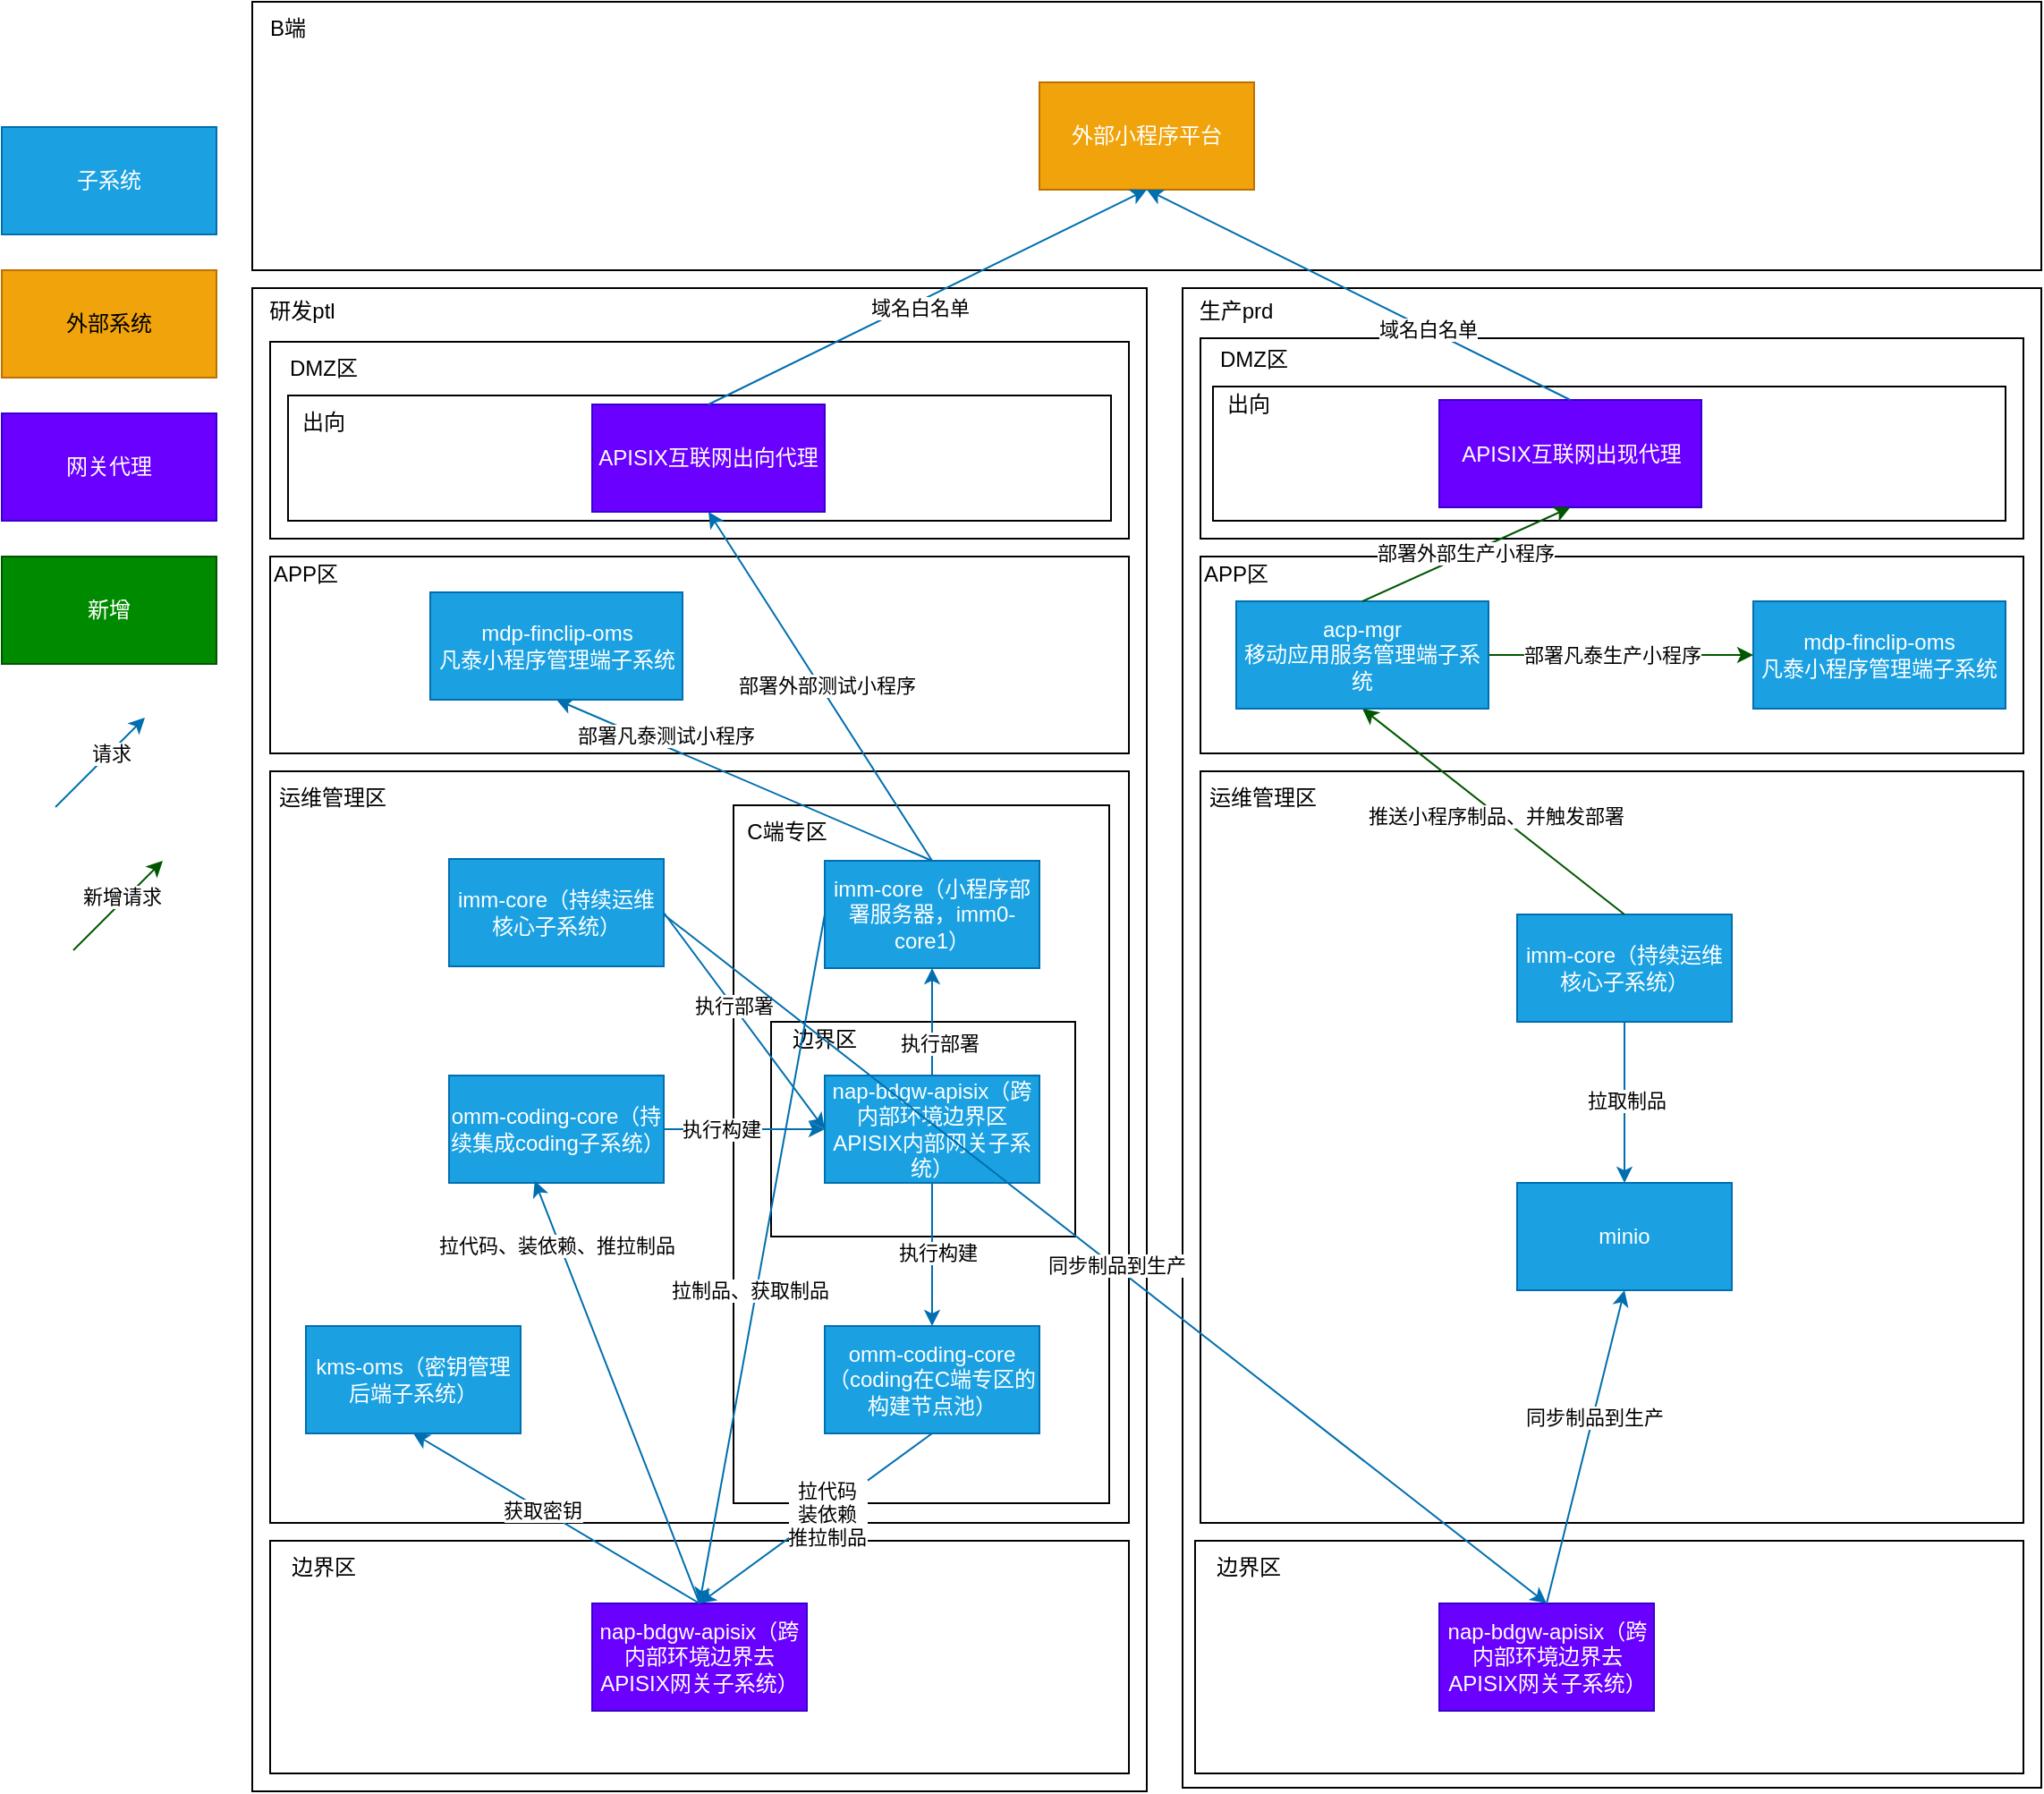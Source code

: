 <mxfile version="21.6.5" type="github">
  <diagram name="第 1 页" id="EOG2HZ5_NcPLtCkEs77e">
    <mxGraphModel dx="2220" dy="2342" grid="1" gridSize="10" guides="1" tooltips="1" connect="1" arrows="1" fold="1" page="1" pageScale="1" pageWidth="827" pageHeight="1169" math="0" shadow="0">
      <root>
        <mxCell id="0" />
        <mxCell id="1" parent="0" />
        <mxCell id="6PQGACXjwFTCAQi2liqI-1" value="" style="rounded=0;whiteSpace=wrap;html=1;" parent="1" vertex="1">
          <mxGeometry x="250" y="-130" width="500" height="840" as="geometry" />
        </mxCell>
        <mxCell id="6PQGACXjwFTCAQi2liqI-2" value="" style="whiteSpace=wrap;html=1;" parent="1" vertex="1">
          <mxGeometry x="260" y="140" width="480" height="420" as="geometry" />
        </mxCell>
        <mxCell id="6PQGACXjwFTCAQi2liqI-3" value="" style="rounded=0;whiteSpace=wrap;html=1;" parent="1" vertex="1">
          <mxGeometry x="320" y="600" width="120" height="60" as="geometry" />
        </mxCell>
        <mxCell id="6PQGACXjwFTCAQi2liqI-4" value="运维管理区" style="text;html=1;strokeColor=none;fillColor=none;align=center;verticalAlign=middle;whiteSpace=wrap;rounded=0;" parent="1" vertex="1">
          <mxGeometry x="260" y="140" width="70" height="30" as="geometry" />
        </mxCell>
        <mxCell id="6PQGACXjwFTCAQi2liqI-5" value="" style="rounded=0;whiteSpace=wrap;html=1;" parent="1" vertex="1">
          <mxGeometry x="260" y="570" width="480" height="130" as="geometry" />
        </mxCell>
        <mxCell id="6PQGACXjwFTCAQi2liqI-6" value="边界区" style="text;html=1;strokeColor=none;fillColor=none;align=center;verticalAlign=middle;whiteSpace=wrap;rounded=0;" parent="1" vertex="1">
          <mxGeometry x="260" y="570" width="60" height="30" as="geometry" />
        </mxCell>
        <mxCell id="6PQGACXjwFTCAQi2liqI-7" value="nap-bdgw-apisix（跨内部环境边界去APISIX网关子系统）" style="rounded=0;whiteSpace=wrap;html=1;fillColor=#6a00ff;fontColor=#ffffff;strokeColor=#3700CC;" parent="1" vertex="1">
          <mxGeometry x="440" y="605" width="120" height="60" as="geometry" />
        </mxCell>
        <mxCell id="6PQGACXjwFTCAQi2liqI-8" value="kms-oms（密钥管理后端子系统）" style="rounded=0;whiteSpace=wrap;html=1;fillColor=#1ba1e2;fontColor=#ffffff;strokeColor=#006EAF;" parent="1" vertex="1">
          <mxGeometry x="280" y="450" width="120" height="60" as="geometry" />
        </mxCell>
        <mxCell id="6PQGACXjwFTCAQi2liqI-9" value="omm-coding-core（持续集成coding子系统）" style="rounded=0;whiteSpace=wrap;html=1;fillColor=#1ba1e2;fontColor=#ffffff;strokeColor=#006EAF;" parent="1" vertex="1">
          <mxGeometry x="360" y="310" width="120" height="60" as="geometry" />
        </mxCell>
        <mxCell id="6PQGACXjwFTCAQi2liqI-10" value="imm-core（持续运维核心子系统）" style="rounded=0;whiteSpace=wrap;html=1;fillColor=#1ba1e2;fontColor=#ffffff;strokeColor=#006EAF;" parent="1" vertex="1">
          <mxGeometry x="360" y="189" width="120" height="60" as="geometry" />
        </mxCell>
        <mxCell id="6PQGACXjwFTCAQi2liqI-11" value="" style="rounded=0;whiteSpace=wrap;html=1;" parent="1" vertex="1">
          <mxGeometry x="519" y="159" width="210" height="390" as="geometry" />
        </mxCell>
        <mxCell id="6PQGACXjwFTCAQi2liqI-12" value="imm-core（小程序部署服务器，imm0-core1）" style="rounded=0;whiteSpace=wrap;html=1;fillColor=#1ba1e2;fontColor=#ffffff;strokeColor=#006EAF;" parent="1" vertex="1">
          <mxGeometry x="570" y="190" width="120" height="60" as="geometry" />
        </mxCell>
        <mxCell id="6PQGACXjwFTCAQi2liqI-13" value="omm-coding-core（coding在C端专区的构建节点池）" style="rounded=0;whiteSpace=wrap;html=1;fillColor=#1ba1e2;fontColor=#ffffff;strokeColor=#006EAF;" parent="1" vertex="1">
          <mxGeometry x="570" y="450" width="120" height="60" as="geometry" />
        </mxCell>
        <mxCell id="6PQGACXjwFTCAQi2liqI-14" value="C端专区" style="text;html=1;strokeColor=none;fillColor=none;align=center;verticalAlign=middle;whiteSpace=wrap;rounded=0;" parent="1" vertex="1">
          <mxGeometry x="519" y="159" width="60" height="30" as="geometry" />
        </mxCell>
        <mxCell id="6PQGACXjwFTCAQi2liqI-15" value="" style="rounded=0;whiteSpace=wrap;html=1;" parent="1" vertex="1">
          <mxGeometry x="260" y="-100" width="480" height="110" as="geometry" />
        </mxCell>
        <mxCell id="6PQGACXjwFTCAQi2liqI-16" value="DMZ区" style="text;html=1;strokeColor=none;fillColor=none;align=center;verticalAlign=middle;whiteSpace=wrap;rounded=0;" parent="1" vertex="1">
          <mxGeometry x="260" y="-100" width="60" height="30" as="geometry" />
        </mxCell>
        <mxCell id="6PQGACXjwFTCAQi2liqI-17" value="" style="rounded=0;whiteSpace=wrap;html=1;" parent="1" vertex="1">
          <mxGeometry x="270" y="-70" width="460" height="70" as="geometry" />
        </mxCell>
        <mxCell id="6PQGACXjwFTCAQi2liqI-18" value="出向" style="text;html=1;strokeColor=none;fillColor=none;align=center;verticalAlign=middle;whiteSpace=wrap;rounded=0;" parent="1" vertex="1">
          <mxGeometry x="260" y="-70" width="60" height="30" as="geometry" />
        </mxCell>
        <mxCell id="6PQGACXjwFTCAQi2liqI-19" value="研发ptl" style="text;html=1;strokeColor=none;fillColor=none;align=center;verticalAlign=middle;whiteSpace=wrap;rounded=0;" parent="1" vertex="1">
          <mxGeometry x="248" y="-132" width="60" height="30" as="geometry" />
        </mxCell>
        <mxCell id="6PQGACXjwFTCAQi2liqI-20" value="" style="rounded=0;whiteSpace=wrap;html=1;" parent="1" vertex="1">
          <mxGeometry x="770" y="-130" width="480" height="838" as="geometry" />
        </mxCell>
        <mxCell id="6PQGACXjwFTCAQi2liqI-21" value="生产prd" style="text;html=1;strokeColor=none;fillColor=none;align=center;verticalAlign=middle;whiteSpace=wrap;rounded=0;" parent="1" vertex="1">
          <mxGeometry x="770" y="-132" width="60" height="30" as="geometry" />
        </mxCell>
        <mxCell id="6PQGACXjwFTCAQi2liqI-22" value="" style="rounded=0;whiteSpace=wrap;html=1;" parent="1" vertex="1">
          <mxGeometry x="780" y="-102" width="460" height="112" as="geometry" />
        </mxCell>
        <mxCell id="6PQGACXjwFTCAQi2liqI-23" value="DMZ区" style="text;html=1;strokeColor=none;fillColor=none;align=center;verticalAlign=middle;whiteSpace=wrap;rounded=0;" parent="1" vertex="1">
          <mxGeometry x="780" y="-105" width="60" height="30" as="geometry" />
        </mxCell>
        <mxCell id="6PQGACXjwFTCAQi2liqI-24" value="" style="rounded=0;whiteSpace=wrap;html=1;" parent="1" vertex="1">
          <mxGeometry x="787" y="-75" width="443" height="75" as="geometry" />
        </mxCell>
        <mxCell id="6PQGACXjwFTCAQi2liqI-25" value="出向" style="text;html=1;strokeColor=none;fillColor=none;align=center;verticalAlign=middle;whiteSpace=wrap;rounded=0;" parent="1" vertex="1">
          <mxGeometry x="777" y="-80" width="60" height="30" as="geometry" />
        </mxCell>
        <mxCell id="6PQGACXjwFTCAQi2liqI-26" value="APISIX互联网出向代理" style="rounded=0;whiteSpace=wrap;html=1;fillColor=#6a00ff;fontColor=#ffffff;strokeColor=#3700CC;" parent="1" vertex="1">
          <mxGeometry x="440" y="-65" width="130" height="60" as="geometry" />
        </mxCell>
        <mxCell id="6PQGACXjwFTCAQi2liqI-27" value="APISIX互联网出现代理" style="rounded=0;whiteSpace=wrap;html=1;fillColor=#6a00ff;fontColor=#ffffff;strokeColor=#3700CC;" parent="1" vertex="1">
          <mxGeometry x="913.5" y="-67.5" width="146.5" height="60" as="geometry" />
        </mxCell>
        <mxCell id="6PQGACXjwFTCAQi2liqI-28" value="" style="rounded=0;whiteSpace=wrap;html=1;" parent="1" vertex="1">
          <mxGeometry x="780" y="140" width="460" height="420" as="geometry" />
        </mxCell>
        <mxCell id="6PQGACXjwFTCAQi2liqI-29" value="运维管理区" style="text;html=1;strokeColor=none;fillColor=none;align=center;verticalAlign=middle;whiteSpace=wrap;rounded=0;" parent="1" vertex="1">
          <mxGeometry x="780" y="140" width="70" height="30" as="geometry" />
        </mxCell>
        <mxCell id="6PQGACXjwFTCAQi2liqI-33" value="imm-core（持续运维核心子系统）" style="rounded=0;whiteSpace=wrap;html=1;fillColor=#1ba1e2;fontColor=#ffffff;strokeColor=#006EAF;" parent="1" vertex="1">
          <mxGeometry x="957" y="220" width="120" height="60" as="geometry" />
        </mxCell>
        <mxCell id="6PQGACXjwFTCAQi2liqI-37" value="" style="rounded=0;whiteSpace=wrap;html=1;" parent="1" vertex="1">
          <mxGeometry x="780" y="20" width="460" height="110" as="geometry" />
        </mxCell>
        <mxCell id="6PQGACXjwFTCAQi2liqI-38" value="APP区" style="text;html=1;strokeColor=none;fillColor=none;align=center;verticalAlign=middle;whiteSpace=wrap;rounded=0;" parent="1" vertex="1">
          <mxGeometry x="770" y="15" width="60" height="30" as="geometry" />
        </mxCell>
        <mxCell id="6PQGACXjwFTCAQi2liqI-39" value="mdp-finclip-oms&lt;br&gt;凡泰小程序管理端子系统" style="rounded=0;whiteSpace=wrap;html=1;fillColor=#1ba1e2;fontColor=#ffffff;strokeColor=#006EAF;" parent="1" vertex="1">
          <mxGeometry x="1089" y="45" width="141" height="60" as="geometry" />
        </mxCell>
        <mxCell id="6PQGACXjwFTCAQi2liqI-40" value="" style="rounded=0;whiteSpace=wrap;html=1;" parent="1" vertex="1">
          <mxGeometry x="250" y="-290" width="1000" height="150" as="geometry" />
        </mxCell>
        <mxCell id="6PQGACXjwFTCAQi2liqI-41" value="B端" style="text;html=1;strokeColor=none;fillColor=none;align=center;verticalAlign=middle;whiteSpace=wrap;rounded=0;" parent="1" vertex="1">
          <mxGeometry x="240" y="-290" width="60" height="30" as="geometry" />
        </mxCell>
        <mxCell id="6PQGACXjwFTCAQi2liqI-42" value="外部小程序平台" style="rounded=0;whiteSpace=wrap;html=1;fillColor=#f0a30a;fontColor=#FFFFFF;strokeColor=#BD7000;" parent="1" vertex="1">
          <mxGeometry x="690" y="-245" width="120" height="60" as="geometry" />
        </mxCell>
        <mxCell id="6PQGACXjwFTCAQi2liqI-43" value="" style="endArrow=classic;html=1;rounded=0;exitX=0.5;exitY=0;exitDx=0;exitDy=0;entryX=0.5;entryY=1;entryDx=0;entryDy=0;fillColor=#1ba1e2;strokeColor=#006EAF;" parent="1" source="6PQGACXjwFTCAQi2liqI-7" target="6PQGACXjwFTCAQi2liqI-8" edge="1">
          <mxGeometry width="50" height="50" relative="1" as="geometry">
            <mxPoint x="630" y="390" as="sourcePoint" />
            <mxPoint x="680" y="340" as="targetPoint" />
          </mxGeometry>
        </mxCell>
        <mxCell id="6PQGACXjwFTCAQi2liqI-83" value="获取密钥" style="edgeLabel;html=1;align=center;verticalAlign=middle;resizable=0;points=[];" parent="6PQGACXjwFTCAQi2liqI-43" vertex="1" connectable="0">
          <mxGeometry x="0.102" relative="1" as="geometry">
            <mxPoint as="offset" />
          </mxGeometry>
        </mxCell>
        <mxCell id="6PQGACXjwFTCAQi2liqI-44" value="" style="endArrow=classic;html=1;rounded=0;exitX=0.5;exitY=0;exitDx=0;exitDy=0;entryX=0.399;entryY=0.981;entryDx=0;entryDy=0;fillColor=#1ba1e2;strokeColor=#006EAF;entryPerimeter=0;" parent="1" source="6PQGACXjwFTCAQi2liqI-7" target="6PQGACXjwFTCAQi2liqI-9" edge="1">
          <mxGeometry width="50" height="50" relative="1" as="geometry">
            <mxPoint x="510" y="615" as="sourcePoint" />
            <mxPoint x="350" y="520" as="targetPoint" />
          </mxGeometry>
        </mxCell>
        <mxCell id="6PQGACXjwFTCAQi2liqI-84" value="拉代码、装依赖、推拉制品" style="edgeLabel;html=1;align=center;verticalAlign=middle;resizable=0;points=[];" parent="6PQGACXjwFTCAQi2liqI-44" vertex="1" connectable="0">
          <mxGeometry x="0.708" y="3" relative="1" as="geometry">
            <mxPoint x="1" as="offset" />
          </mxGeometry>
        </mxCell>
        <mxCell id="6PQGACXjwFTCAQi2liqI-45" value="" style="endArrow=classic;html=1;rounded=0;exitX=0.5;exitY=1;exitDx=0;exitDy=0;fillColor=#1ba1e2;strokeColor=#006EAF;entryX=0.5;entryY=0;entryDx=0;entryDy=0;" parent="1" source="6PQGACXjwFTCAQi2liqI-13" target="6PQGACXjwFTCAQi2liqI-7" edge="1">
          <mxGeometry width="50" height="50" relative="1" as="geometry">
            <mxPoint x="510" y="615" as="sourcePoint" />
            <mxPoint x="500" y="600" as="targetPoint" />
          </mxGeometry>
        </mxCell>
        <mxCell id="6PQGACXjwFTCAQi2liqI-86" value="拉代码&lt;br&gt;装依赖&lt;br&gt;推拉制品" style="edgeLabel;html=1;align=center;verticalAlign=middle;resizable=0;points=[];" parent="6PQGACXjwFTCAQi2liqI-45" vertex="1" connectable="0">
          <mxGeometry x="-0.077" y="1" relative="1" as="geometry">
            <mxPoint as="offset" />
          </mxGeometry>
        </mxCell>
        <mxCell id="6PQGACXjwFTCAQi2liqI-46" value="" style="rounded=0;whiteSpace=wrap;html=1;" parent="1" vertex="1">
          <mxGeometry x="540" y="280" width="170" height="120" as="geometry" />
        </mxCell>
        <mxCell id="6PQGACXjwFTCAQi2liqI-47" value="nap-bdgw-apisix（跨内部环境边界区APISIX内部网关子系统）" style="rounded=0;whiteSpace=wrap;html=1;fillColor=#1ba1e2;fontColor=#ffffff;strokeColor=#006EAF;" parent="1" vertex="1">
          <mxGeometry x="570" y="310" width="120" height="60" as="geometry" />
        </mxCell>
        <mxCell id="6PQGACXjwFTCAQi2liqI-48" value="边界区" style="text;html=1;strokeColor=none;fillColor=none;align=center;verticalAlign=middle;whiteSpace=wrap;rounded=0;" parent="1" vertex="1">
          <mxGeometry x="540" y="275" width="60" height="30" as="geometry" />
        </mxCell>
        <mxCell id="6PQGACXjwFTCAQi2liqI-49" value="" style="endArrow=classic;html=1;rounded=0;exitX=0.5;exitY=1;exitDx=0;exitDy=0;fillColor=#1ba1e2;strokeColor=#006EAF;" parent="1" source="6PQGACXjwFTCAQi2liqI-47" target="6PQGACXjwFTCAQi2liqI-13" edge="1">
          <mxGeometry width="50" height="50" relative="1" as="geometry">
            <mxPoint x="640" y="520" as="sourcePoint" />
            <mxPoint x="510" y="615" as="targetPoint" />
          </mxGeometry>
        </mxCell>
        <mxCell id="6PQGACXjwFTCAQi2liqI-105" value="执行构建" style="edgeLabel;html=1;align=center;verticalAlign=middle;resizable=0;points=[];" parent="6PQGACXjwFTCAQi2liqI-49" vertex="1" connectable="0">
          <mxGeometry x="-0.031" y="3" relative="1" as="geometry">
            <mxPoint as="offset" />
          </mxGeometry>
        </mxCell>
        <mxCell id="6PQGACXjwFTCAQi2liqI-50" value="" style="endArrow=classic;html=1;rounded=0;exitX=0.5;exitY=0;exitDx=0;exitDy=0;fillColor=#1ba1e2;strokeColor=#006EAF;entryX=0.5;entryY=1;entryDx=0;entryDy=0;" parent="1" source="6PQGACXjwFTCAQi2liqI-47" target="6PQGACXjwFTCAQi2liqI-12" edge="1">
          <mxGeometry width="50" height="50" relative="1" as="geometry">
            <mxPoint x="640" y="380" as="sourcePoint" />
            <mxPoint x="640" y="460" as="targetPoint" />
          </mxGeometry>
        </mxCell>
        <mxCell id="6PQGACXjwFTCAQi2liqI-106" value="执行部署" style="edgeLabel;html=1;align=center;verticalAlign=middle;resizable=0;points=[];" parent="6PQGACXjwFTCAQi2liqI-50" vertex="1" connectable="0">
          <mxGeometry x="-0.404" y="-4" relative="1" as="geometry">
            <mxPoint as="offset" />
          </mxGeometry>
        </mxCell>
        <mxCell id="6PQGACXjwFTCAQi2liqI-51" value="" style="endArrow=classic;html=1;rounded=0;exitX=0;exitY=0.5;exitDx=0;exitDy=0;fillColor=#1ba1e2;strokeColor=#006EAF;entryX=0.5;entryY=0;entryDx=0;entryDy=0;" parent="1" source="6PQGACXjwFTCAQi2liqI-12" target="6PQGACXjwFTCAQi2liqI-7" edge="1">
          <mxGeometry width="50" height="50" relative="1" as="geometry">
            <mxPoint x="640" y="320" as="sourcePoint" />
            <mxPoint x="640" y="260" as="targetPoint" />
          </mxGeometry>
        </mxCell>
        <mxCell id="6PQGACXjwFTCAQi2liqI-85" value="拉制品、获取制品" style="edgeLabel;html=1;align=center;verticalAlign=middle;resizable=0;points=[];" parent="6PQGACXjwFTCAQi2liqI-51" vertex="1" connectable="0">
          <mxGeometry x="0.152" y="-2" relative="1" as="geometry">
            <mxPoint y="-12" as="offset" />
          </mxGeometry>
        </mxCell>
        <mxCell id="6PQGACXjwFTCAQi2liqI-52" value="" style="endArrow=classic;html=1;rounded=0;exitX=1;exitY=0.5;exitDx=0;exitDy=0;fillColor=#1ba1e2;strokeColor=#006EAF;entryX=0;entryY=0.5;entryDx=0;entryDy=0;" parent="1" source="6PQGACXjwFTCAQi2liqI-10" target="6PQGACXjwFTCAQi2liqI-47" edge="1">
          <mxGeometry width="50" height="50" relative="1" as="geometry">
            <mxPoint x="580" y="230" as="sourcePoint" />
            <mxPoint x="510" y="615" as="targetPoint" />
          </mxGeometry>
        </mxCell>
        <mxCell id="6PQGACXjwFTCAQi2liqI-89" value="执行部署" style="edgeLabel;html=1;align=center;verticalAlign=middle;resizable=0;points=[];" parent="6PQGACXjwFTCAQi2liqI-52" vertex="1" connectable="0">
          <mxGeometry x="-0.146" relative="1" as="geometry">
            <mxPoint as="offset" />
          </mxGeometry>
        </mxCell>
        <mxCell id="6PQGACXjwFTCAQi2liqI-53" value="" style="endArrow=classic;html=1;rounded=0;exitX=1;exitY=0.5;exitDx=0;exitDy=0;fillColor=#1ba1e2;strokeColor=#006EAF;entryX=0;entryY=0.5;entryDx=0;entryDy=0;" parent="1" source="6PQGACXjwFTCAQi2liqI-9" target="6PQGACXjwFTCAQi2liqI-47" edge="1">
          <mxGeometry width="50" height="50" relative="1" as="geometry">
            <mxPoint x="490" y="229" as="sourcePoint" />
            <mxPoint x="580" y="350" as="targetPoint" />
          </mxGeometry>
        </mxCell>
        <mxCell id="6PQGACXjwFTCAQi2liqI-87" value="执行构建" style="edgeLabel;html=1;align=center;verticalAlign=middle;resizable=0;points=[];" parent="6PQGACXjwFTCAQi2liqI-53" vertex="1" connectable="0">
          <mxGeometry x="-0.299" relative="1" as="geometry">
            <mxPoint as="offset" />
          </mxGeometry>
        </mxCell>
        <mxCell id="6PQGACXjwFTCAQi2liqI-55" value="" style="endArrow=classic;html=1;rounded=0;exitX=0.5;exitY=0;exitDx=0;exitDy=0;fillColor=#1ba1e2;strokeColor=#006EAF;entryX=0.5;entryY=1;entryDx=0;entryDy=0;" parent="1" source="6PQGACXjwFTCAQi2liqI-26" target="6PQGACXjwFTCAQi2liqI-42" edge="1">
          <mxGeometry width="50" height="50" relative="1" as="geometry">
            <mxPoint x="640" y="200" as="sourcePoint" />
            <mxPoint x="515" y="5" as="targetPoint" />
          </mxGeometry>
        </mxCell>
        <mxCell id="6PQGACXjwFTCAQi2liqI-91" value="域名白名单" style="edgeLabel;html=1;align=center;verticalAlign=middle;resizable=0;points=[];" parent="6PQGACXjwFTCAQi2liqI-55" vertex="1" connectable="0">
          <mxGeometry x="-0.049" y="-3" relative="1" as="geometry">
            <mxPoint as="offset" />
          </mxGeometry>
        </mxCell>
        <mxCell id="6PQGACXjwFTCAQi2liqI-57" value="" style="endArrow=classic;html=1;rounded=0;exitX=0.5;exitY=0;exitDx=0;exitDy=0;fillColor=#1ba1e2;strokeColor=#006EAF;entryX=0.5;entryY=1;entryDx=0;entryDy=0;" parent="1" source="6PQGACXjwFTCAQi2liqI-27" target="6PQGACXjwFTCAQi2liqI-42" edge="1">
          <mxGeometry width="50" height="50" relative="1" as="geometry">
            <mxPoint x="515" y="-55" as="sourcePoint" />
            <mxPoint x="760" y="-175" as="targetPoint" />
          </mxGeometry>
        </mxCell>
        <mxCell id="6PQGACXjwFTCAQi2liqI-92" value="域名白名单" style="edgeLabel;html=1;align=center;verticalAlign=middle;resizable=0;points=[];" parent="6PQGACXjwFTCAQi2liqI-57" vertex="1" connectable="0">
          <mxGeometry x="-0.327" relative="1" as="geometry">
            <mxPoint as="offset" />
          </mxGeometry>
        </mxCell>
        <mxCell id="6PQGACXjwFTCAQi2liqI-58" value="" style="endArrow=classic;html=1;rounded=0;fillColor=#008a00;strokeColor=#005700;entryX=0;entryY=0.5;entryDx=0;entryDy=0;exitX=1;exitY=0.5;exitDx=0;exitDy=0;" parent="1" source="xFKDh-lIvcyjJV9DgT24-10" target="6PQGACXjwFTCAQi2liqI-39" edge="1">
          <mxGeometry width="50" height="50" relative="1" as="geometry">
            <mxPoint x="1093" y="200" as="sourcePoint" />
            <mxPoint x="720" y="-175" as="targetPoint" />
          </mxGeometry>
        </mxCell>
        <mxCell id="Y_efudZfRpgbGNTOQu6w-6" value="部署凡泰生产小程序" style="edgeLabel;html=1;align=center;verticalAlign=middle;resizable=0;points=[];" vertex="1" connectable="0" parent="6PQGACXjwFTCAQi2liqI-58">
          <mxGeometry x="-0.453" y="-1" relative="1" as="geometry">
            <mxPoint x="28" y="-1" as="offset" />
          </mxGeometry>
        </mxCell>
        <mxCell id="6PQGACXjwFTCAQi2liqI-65" value="minio" style="rounded=0;whiteSpace=wrap;html=1;fillColor=#1ba1e2;fontColor=#ffffff;strokeColor=#006EAF;" parent="1" vertex="1">
          <mxGeometry x="957" y="370" width="120" height="60" as="geometry" />
        </mxCell>
        <mxCell id="6PQGACXjwFTCAQi2liqI-68" value="" style="rounded=0;whiteSpace=wrap;html=1;" parent="1" vertex="1">
          <mxGeometry x="837" y="600" width="120" height="60" as="geometry" />
        </mxCell>
        <mxCell id="6PQGACXjwFTCAQi2liqI-69" value="" style="rounded=0;whiteSpace=wrap;html=1;" parent="1" vertex="1">
          <mxGeometry x="777" y="570" width="463" height="130" as="geometry" />
        </mxCell>
        <mxCell id="6PQGACXjwFTCAQi2liqI-70" value="边界区" style="text;html=1;strokeColor=none;fillColor=none;align=center;verticalAlign=middle;whiteSpace=wrap;rounded=0;" parent="1" vertex="1">
          <mxGeometry x="777" y="570" width="60" height="30" as="geometry" />
        </mxCell>
        <mxCell id="6PQGACXjwFTCAQi2liqI-71" value="nap-bdgw-apisix（跨内部环境边界去APISIX网关子系统）" style="rounded=0;whiteSpace=wrap;html=1;fillColor=#6a00ff;fontColor=#ffffff;strokeColor=#3700CC;" parent="1" vertex="1">
          <mxGeometry x="913.5" y="605" width="120" height="60" as="geometry" />
        </mxCell>
        <mxCell id="6PQGACXjwFTCAQi2liqI-66" value="" style="endArrow=classic;html=1;rounded=0;entryX=0.5;entryY=0;entryDx=0;entryDy=0;fillColor=#1ba1e2;strokeColor=#006EAF;" parent="1" target="6PQGACXjwFTCAQi2liqI-71" edge="1">
          <mxGeometry width="50" height="50" relative="1" as="geometry">
            <mxPoint x="480" y="220" as="sourcePoint" />
            <mxPoint x="730" y="340" as="targetPoint" />
          </mxGeometry>
        </mxCell>
        <mxCell id="6PQGACXjwFTCAQi2liqI-95" value="同步制品到生产" style="edgeLabel;html=1;align=center;verticalAlign=middle;resizable=0;points=[];" parent="6PQGACXjwFTCAQi2liqI-66" vertex="1" connectable="0">
          <mxGeometry x="0.022" y="2" relative="1" as="geometry">
            <mxPoint x="-1" as="offset" />
          </mxGeometry>
        </mxCell>
        <mxCell id="6PQGACXjwFTCAQi2liqI-72" value="" style="endArrow=classic;html=1;rounded=0;fillColor=#1ba1e2;strokeColor=#006EAF;entryX=0.5;entryY=1;entryDx=0;entryDy=0;exitX=0.5;exitY=0;exitDx=0;exitDy=0;" parent="1" source="6PQGACXjwFTCAQi2liqI-71" target="6PQGACXjwFTCAQi2liqI-65" edge="1">
          <mxGeometry width="50" height="50" relative="1" as="geometry">
            <mxPoint x="880" y="380" as="sourcePoint" />
            <mxPoint x="876" y="270" as="targetPoint" />
          </mxGeometry>
        </mxCell>
        <mxCell id="6PQGACXjwFTCAQi2liqI-96" value="同步制品到生产" style="edgeLabel;html=1;align=center;verticalAlign=middle;resizable=0;points=[];" parent="6PQGACXjwFTCAQi2liqI-72" vertex="1" connectable="0">
          <mxGeometry x="0.193" relative="1" as="geometry">
            <mxPoint as="offset" />
          </mxGeometry>
        </mxCell>
        <mxCell id="6PQGACXjwFTCAQi2liqI-75" value="子系统" style="rounded=0;whiteSpace=wrap;html=1;fillColor=#1ba1e2;fontColor=#ffffff;strokeColor=#006EAF;" parent="1" vertex="1">
          <mxGeometry x="110" y="-220" width="120" height="60" as="geometry" />
        </mxCell>
        <mxCell id="6PQGACXjwFTCAQi2liqI-76" value="外部系统" style="rounded=0;whiteSpace=wrap;html=1;fillColor=#f0a30a;fontColor=#000000;strokeColor=#BD7000;" parent="1" vertex="1">
          <mxGeometry x="110" y="-140" width="120" height="60" as="geometry" />
        </mxCell>
        <mxCell id="6PQGACXjwFTCAQi2liqI-77" value="网关代理" style="rounded=0;whiteSpace=wrap;html=1;fillColor=#6a00ff;fontColor=#ffffff;strokeColor=#3700CC;" parent="1" vertex="1">
          <mxGeometry x="110" y="-60" width="120" height="60" as="geometry" />
        </mxCell>
        <mxCell id="6PQGACXjwFTCAQi2liqI-78" value="新增" style="rounded=0;whiteSpace=wrap;html=1;fillColor=#008a00;fontColor=#ffffff;strokeColor=#005700;" parent="1" vertex="1">
          <mxGeometry x="110" y="20" width="120" height="60" as="geometry" />
        </mxCell>
        <mxCell id="6PQGACXjwFTCAQi2liqI-79" value="" style="endArrow=classic;html=1;rounded=0;fillColor=#1ba1e2;strokeColor=#006EAF;" parent="1" edge="1">
          <mxGeometry width="50" height="50" relative="1" as="geometry">
            <mxPoint x="140" y="160" as="sourcePoint" />
            <mxPoint x="190" y="110" as="targetPoint" />
          </mxGeometry>
        </mxCell>
        <mxCell id="6PQGACXjwFTCAQi2liqI-80" value="请求" style="edgeLabel;html=1;align=center;verticalAlign=middle;resizable=0;points=[];" parent="6PQGACXjwFTCAQi2liqI-79" vertex="1" connectable="0">
          <mxGeometry x="-0.137" y="10" relative="1" as="geometry">
            <mxPoint x="16" y="-2" as="offset" />
          </mxGeometry>
        </mxCell>
        <mxCell id="6PQGACXjwFTCAQi2liqI-81" value="" style="endArrow=classic;html=1;rounded=0;fillColor=#008a00;strokeColor=#005700;" parent="1" edge="1">
          <mxGeometry width="50" height="50" relative="1" as="geometry">
            <mxPoint x="150" y="240" as="sourcePoint" />
            <mxPoint x="200" y="190" as="targetPoint" />
          </mxGeometry>
        </mxCell>
        <mxCell id="6PQGACXjwFTCAQi2liqI-82" value="新增请求" style="edgeLabel;html=1;align=center;verticalAlign=middle;resizable=0;points=[];" parent="6PQGACXjwFTCAQi2liqI-81" vertex="1" connectable="0">
          <mxGeometry x="-0.137" y="-6" relative="1" as="geometry">
            <mxPoint x="1" y="-13" as="offset" />
          </mxGeometry>
        </mxCell>
        <mxCell id="6PQGACXjwFTCAQi2liqI-99" value="" style="endArrow=classic;html=1;rounded=0;fillColor=#1ba1e2;strokeColor=#006EAF;entryX=0.5;entryY=0;entryDx=0;entryDy=0;exitX=0.5;exitY=1;exitDx=0;exitDy=0;" parent="1" source="6PQGACXjwFTCAQi2liqI-33" target="6PQGACXjwFTCAQi2liqI-65" edge="1">
          <mxGeometry width="50" height="50" relative="1" as="geometry">
            <mxPoint x="940" y="240" as="sourcePoint" />
            <mxPoint x="1044" y="240" as="targetPoint" />
          </mxGeometry>
        </mxCell>
        <mxCell id="6PQGACXjwFTCAQi2liqI-100" value="拉取制品" style="edgeLabel;html=1;align=center;verticalAlign=middle;resizable=0;points=[];" parent="6PQGACXjwFTCAQi2liqI-99" vertex="1" connectable="0">
          <mxGeometry x="-0.017" y="1" relative="1" as="geometry">
            <mxPoint as="offset" />
          </mxGeometry>
        </mxCell>
        <mxCell id="6PQGACXjwFTCAQi2liqI-60" value="" style="endArrow=classic;html=1;rounded=0;fillColor=#008a00;strokeColor=#005700;exitX=0.5;exitY=0;exitDx=0;exitDy=0;entryX=0.5;entryY=1;entryDx=0;entryDy=0;" parent="1" source="6PQGACXjwFTCAQi2liqI-33" target="xFKDh-lIvcyjJV9DgT24-10" edge="1">
          <mxGeometry width="50" height="50" relative="1" as="geometry">
            <mxPoint x="1104" y="210" as="sourcePoint" />
            <mxPoint x="1033" y="360" as="targetPoint" />
          </mxGeometry>
        </mxCell>
        <mxCell id="Y_efudZfRpgbGNTOQu6w-1" value="推送小程序制品、并触发部署" style="edgeLabel;html=1;align=center;verticalAlign=middle;resizable=0;points=[];" vertex="1" connectable="0" parent="6PQGACXjwFTCAQi2liqI-60">
          <mxGeometry x="-0.015" y="1" relative="1" as="geometry">
            <mxPoint as="offset" />
          </mxGeometry>
        </mxCell>
        <mxCell id="xFKDh-lIvcyjJV9DgT24-1" value="" style="rounded=0;whiteSpace=wrap;html=1;" parent="1" vertex="1">
          <mxGeometry x="260" y="20" width="480" height="110" as="geometry" />
        </mxCell>
        <mxCell id="xFKDh-lIvcyjJV9DgT24-2" value="APP区" style="text;html=1;strokeColor=none;fillColor=none;align=center;verticalAlign=middle;whiteSpace=wrap;rounded=0;" parent="1" vertex="1">
          <mxGeometry x="250" y="15" width="60" height="30" as="geometry" />
        </mxCell>
        <mxCell id="xFKDh-lIvcyjJV9DgT24-3" value="mdp-finclip-oms&lt;br&gt;凡泰小程序管理端子系统" style="rounded=0;whiteSpace=wrap;html=1;fillColor=#1ba1e2;fontColor=#ffffff;strokeColor=#006EAF;" parent="1" vertex="1">
          <mxGeometry x="349.5" y="40" width="141" height="60" as="geometry" />
        </mxCell>
        <mxCell id="6PQGACXjwFTCAQi2liqI-54" value="" style="endArrow=classic;html=1;rounded=0;exitX=0.5;exitY=0;exitDx=0;exitDy=0;fillColor=#1ba1e2;strokeColor=#006EAF;entryX=0.5;entryY=1;entryDx=0;entryDy=0;" parent="1" source="6PQGACXjwFTCAQi2liqI-12" target="6PQGACXjwFTCAQi2liqI-26" edge="1">
          <mxGeometry width="50" height="50" relative="1" as="geometry">
            <mxPoint x="490" y="350" as="sourcePoint" />
            <mxPoint x="580" y="350" as="targetPoint" />
          </mxGeometry>
        </mxCell>
        <mxCell id="6PQGACXjwFTCAQi2liqI-93" value="部署外部测试小程序" style="edgeLabel;html=1;align=center;verticalAlign=middle;resizable=0;points=[];" parent="6PQGACXjwFTCAQi2liqI-54" vertex="1" connectable="0">
          <mxGeometry x="-0.005" y="-3" relative="1" as="geometry">
            <mxPoint as="offset" />
          </mxGeometry>
        </mxCell>
        <mxCell id="xFKDh-lIvcyjJV9DgT24-7" value="" style="endArrow=classic;html=1;rounded=0;exitX=0.5;exitY=0;exitDx=0;exitDy=0;fillColor=#1ba1e2;strokeColor=#006EAF;entryX=0.5;entryY=1;entryDx=0;entryDy=0;" parent="1" source="6PQGACXjwFTCAQi2liqI-12" target="xFKDh-lIvcyjJV9DgT24-3" edge="1">
          <mxGeometry width="50" height="50" relative="1" as="geometry">
            <mxPoint x="579" y="290" as="sourcePoint" />
            <mxPoint x="464" y="105" as="targetPoint" />
          </mxGeometry>
        </mxCell>
        <mxCell id="xFKDh-lIvcyjJV9DgT24-9" value="部署凡泰测试小程序" style="edgeLabel;html=1;align=center;verticalAlign=middle;resizable=0;points=[];" parent="xFKDh-lIvcyjJV9DgT24-7" vertex="1" connectable="0">
          <mxGeometry x="0.156" relative="1" as="geometry">
            <mxPoint x="-28" y="-18" as="offset" />
          </mxGeometry>
        </mxCell>
        <mxCell id="xFKDh-lIvcyjJV9DgT24-10" value="acp-mgr&lt;br&gt;移动应用服务管理端子系统" style="rounded=0;whiteSpace=wrap;html=1;fillColor=#1ba1e2;fontColor=#ffffff;strokeColor=#006EAF;" parent="1" vertex="1">
          <mxGeometry x="800" y="45" width="141" height="60" as="geometry" />
        </mxCell>
        <mxCell id="Y_efudZfRpgbGNTOQu6w-3" value="" style="endArrow=classic;html=1;rounded=0;fillColor=#008a00;strokeColor=#005700;exitX=0.5;exitY=0;exitDx=0;exitDy=0;entryX=0.5;entryY=1;entryDx=0;entryDy=0;" edge="1" parent="1" source="xFKDh-lIvcyjJV9DgT24-10" target="6PQGACXjwFTCAQi2liqI-27">
          <mxGeometry width="50" height="50" relative="1" as="geometry">
            <mxPoint x="1027" y="230" as="sourcePoint" />
            <mxPoint x="907" y="115" as="targetPoint" />
          </mxGeometry>
        </mxCell>
        <mxCell id="Y_efudZfRpgbGNTOQu6w-4" value="部署外部生产小程序" style="edgeLabel;html=1;align=center;verticalAlign=middle;resizable=0;points=[];" vertex="1" connectable="0" parent="Y_efudZfRpgbGNTOQu6w-3">
          <mxGeometry x="-0.015" y="1" relative="1" as="geometry">
            <mxPoint as="offset" />
          </mxGeometry>
        </mxCell>
      </root>
    </mxGraphModel>
  </diagram>
</mxfile>
